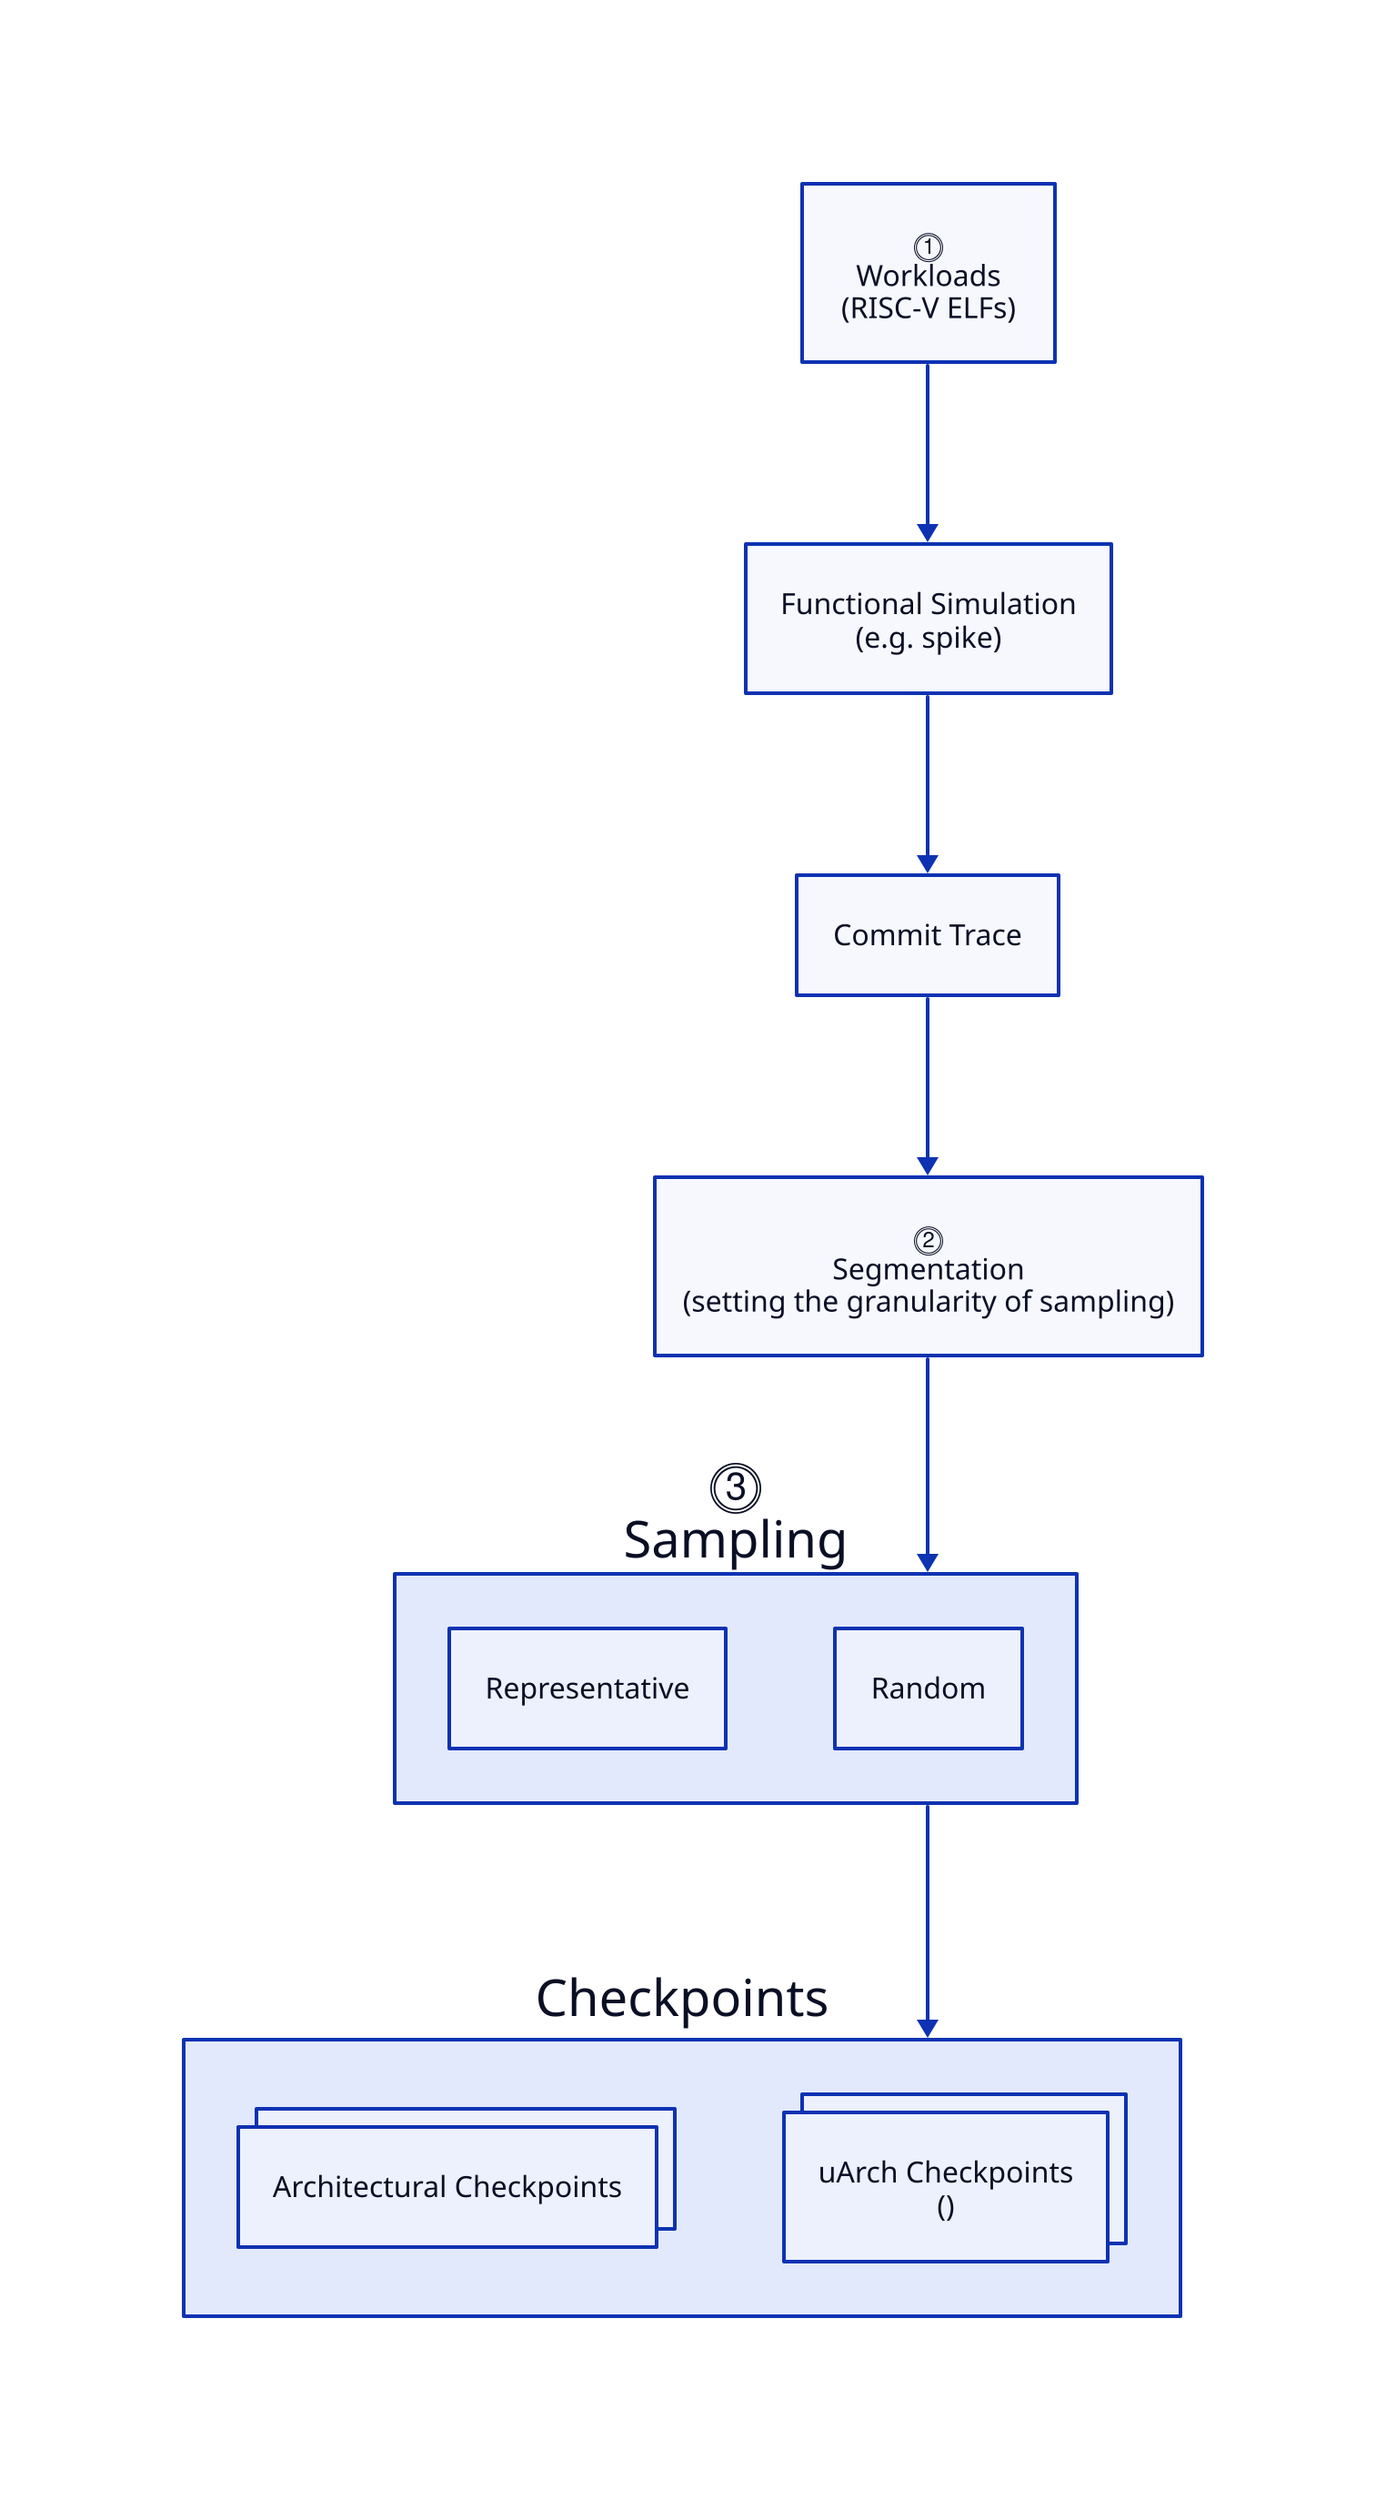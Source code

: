 direction: down

input: {
  label: ⓵\nWorkloads\n(RISC-V ELFs)
}

fsim: {
  label: Functional Simulation\n(e.g. spike)
}

trace: {
  label: Commit Trace
}

segmentation: {
  label: ⓶\nSegmentation\n(setting the granularity of sampling)
}

sampling: {
  label: ⓷\nSampling
  rep: {
    label: Representative
    # models: {
    #   label: Interval Embeddings
    # }
  }
  rand: {
    label: Random
  }
}

ckpt: {
  label: Checkpoints
  arch: {
    label: Architectural Checkpoints
    style.multiple: true
  }
  uarch: {
    label: uArch Checkpoints\n()
    style.multiple: true
  }
}

input -> fsim
fsim -> trace
trace -> segmentation
segmentation -> sampling
sampling -> ckpt
# time feedback
